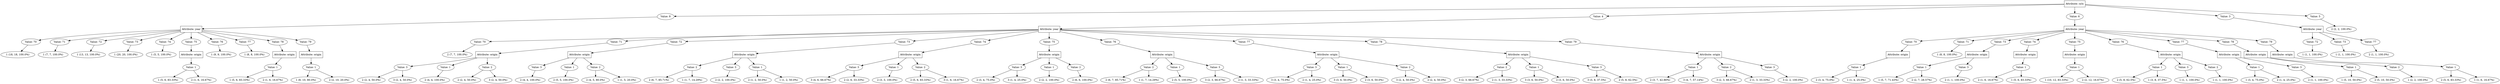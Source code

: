 digraph {
	graph [rankdir=TB]
	4488266320 [label="Attribute: cyls" fillcolor=white shape=rectangle style=filled]
	"\"4488266320_8\"" [label="Value: 8" fillcolor=white shape=oval style=filled]
	4488266320 -> "\"4488266320_8\""
	"\"4488266320_8\"" -> 4488264720
	4488264720 [label="Attribute: year" fillcolor=white shape=rectangle style=filled]
	"\"4488264720_70\"" [label="Value: 70" fillcolor=white shape=oval style=filled]
	4488264720 -> "\"4488264720_70\""
	"\"4488264720_70\"" -> 4488264592
	4488264592 [label="1 (18, 18, 100.0%)" fillcolor=white shape=oval style=filled]
	"\"4488264720_71\"" [label="Value: 71" fillcolor=white shape=oval style=filled]
	4488264720 -> "\"4488264720_71\""
	"\"4488264720_71\"" -> 4488252688
	4488252688 [label="1 (7, 7, 100.0%)" fillcolor=white shape=oval style=filled]
	"\"4488264720_72\"" [label="Value: 72" fillcolor=white shape=oval style=filled]
	4488264720 -> "\"4488264720_72\""
	"\"4488264720_72\"" -> 4488265232
	4488265232 [label="1 (13, 13, 100.0%)" fillcolor=white shape=oval style=filled]
	"\"4488264720_73\"" [label="Value: 73" fillcolor=white shape=oval style=filled]
	4488264720 -> "\"4488264720_73\""
	"\"4488264720_73\"" -> 4488265424
	4488265424 [label="1 (20, 20, 100.0%)" fillcolor=white shape=oval style=filled]
	"\"4488264720_74\"" [label="Value: 74" fillcolor=white shape=oval style=filled]
	4488264720 -> "\"4488264720_74\""
	"\"4488264720_74\"" -> 4488262544
	4488262544 [label="1 (5, 5, 100.0%)" fillcolor=white shape=oval style=filled]
	"\"4488264720_75\"" [label="Value: 75" fillcolor=white shape=oval style=filled]
	4488264720 -> "\"4488264720_75\""
	"\"4488264720_75\"" -> 4488253328
	4488253328 [label="Attribute: origin" fillcolor=white shape=rectangle style=filled]
	"\"4488253328_1\"" [label="Value: 1" fillcolor=white shape=oval style=filled]
	4488253328 -> "\"4488253328_1\""
	"\"4488253328_1\"" -> 4488261584
	4488261584 [label="1 (5, 6, 83.33%)" fillcolor=white shape=oval style=filled]
	"\"4488253328_1\"" -> 4488261648
	4488261648 [label="2 (1, 6, 16.67%)" fillcolor=white shape=oval style=filled]
	"\"4488264720_76\"" [label="Value: 76" fillcolor=white shape=oval style=filled]
	4488264720 -> "\"4488264720_76\""
	"\"4488264720_76\"" -> 4488264784
	4488264784 [label="1 (9, 9, 100.0%)" fillcolor=white shape=oval style=filled]
	"\"4488264720_77\"" [label="Value: 77" fillcolor=white shape=oval style=filled]
	4488264720 -> "\"4488264720_77\""
	"\"4488264720_77\"" -> 4488256592
	4488256592 [label="1 (8, 8, 100.0%)" fillcolor=white shape=oval style=filled]
	"\"4488264720_78\"" [label="Value: 78" fillcolor=white shape=oval style=filled]
	4488264720 -> "\"4488264720_78\""
	"\"4488264720_78\"" -> 4488258896
	4488258896 [label="Attribute: origin" fillcolor=white shape=rectangle style=filled]
	"\"4488258896_1\"" [label="Value: 1" fillcolor=white shape=oval style=filled]
	4488258896 -> "\"4488258896_1\""
	"\"4488258896_1\"" -> 4488262224
	4488262224 [label="1 (5, 6, 83.33%)" fillcolor=white shape=oval style=filled]
	"\"4488258896_1\"" -> 4488263696
	4488263696 [label="2 (1, 6, 16.67%)" fillcolor=white shape=oval style=filled]
	"\"4488264720_79\"" [label="Value: 79" fillcolor=white shape=oval style=filled]
	4488264720 -> "\"4488264720_79\""
	"\"4488264720_79\"" -> 4488262480
	4488262480 [label="Attribute: origin" fillcolor=white shape=rectangle style=filled]
	"\"4488262480_1\"" [label="Value: 1" fillcolor=white shape=oval style=filled]
	4488262480 -> "\"4488262480_1\""
	"\"4488262480_1\"" -> 4488253584
	4488253584 [label="1 (8, 10, 80.0%)" fillcolor=white shape=oval style=filled]
	"\"4488262480_1\"" -> 4488254160
	4488254160 [label="2 (2, 10, 20.0%)" fillcolor=white shape=oval style=filled]
	"\"4488266320_4\"" [label="Value: 4" fillcolor=white shape=oval style=filled]
	4488266320 -> "\"4488266320_4\""
	"\"4488266320_4\"" -> 4488215248
	4488215248 [label="Attribute: year" fillcolor=white shape=rectangle style=filled]
	"\"4488215248_70\"" [label="Value: 70" fillcolor=white shape=oval style=filled]
	4488215248 -> "\"4488215248_70\""
	"\"4488215248_70\"" -> 4488204112
	4488204112 [label="2 (7, 7, 100.0%)" fillcolor=white shape=oval style=filled]
	"\"4488215248_71\"" [label="Value: 71" fillcolor=white shape=oval style=filled]
	4488215248 -> "\"4488215248_71\""
	"\"4488215248_71\"" -> 4488213136
	4488213136 [label="Attribute: origin" fillcolor=white shape=rectangle style=filled]
	"\"4488213136_3\"" [label="Value: 3" fillcolor=white shape=oval style=filled]
	4488213136 -> "\"4488213136_3\""
	"\"4488213136_3\"" -> 4488216080
	4488216080 [label="2 (2, 4, 50.0%)" fillcolor=white shape=oval style=filled]
	"\"4488213136_3\"" -> 4488200784
	4488200784 [label="3 (2, 4, 50.0%)" fillcolor=white shape=oval style=filled]
	"\"4488213136_1\"" [label="Value: 1" fillcolor=white shape=oval style=filled]
	4488213136 -> "\"4488213136_1\""
	"\"4488213136_1\"" -> 4488202960
	4488202960 [label="2 (4, 4, 100.0%)" fillcolor=white shape=oval style=filled]
	"\"4488213136_2\"" [label="Value: 2" fillcolor=white shape=oval style=filled]
	4488213136 -> "\"4488213136_2\""
	"\"4488213136_2\"" -> 4488205840
	4488205840 [label="2 (2, 4, 50.0%)" fillcolor=white shape=oval style=filled]
	"\"4488213136_2\"" -> 4488209808
	4488209808 [label="3 (2, 4, 50.0%)" fillcolor=white shape=oval style=filled]
	"\"4488215248_72\"" [label="Value: 72" fillcolor=white shape=oval style=filled]
	4488215248 -> "\"4488215248_72\""
	"\"4488215248_72\"" -> 4488213520
	4488213520 [label="Attribute: origin" fillcolor=white shape=rectangle style=filled]
	"\"4488213520_3\"" [label="Value: 3" fillcolor=white shape=oval style=filled]
	4488213520 -> "\"4488213520_3\""
	"\"4488213520_3\"" -> 4488203792
	4488203792 [label="2 (4, 4, 100.0%)" fillcolor=white shape=oval style=filled]
	"\"4488213520_1\"" [label="Value: 1" fillcolor=white shape=oval style=filled]
	4488213520 -> "\"4488213520_1\""
	"\"4488213520_1\"" -> 4488216144
	4488216144 [label="2 (5, 5, 100.0%)" fillcolor=white shape=oval style=filled]
	"\"4488213520_2\"" [label="Value: 2" fillcolor=white shape=oval style=filled]
	4488213520 -> "\"4488213520_2\""
	"\"4488213520_2\"" -> 4488200272
	4488200272 [label="2 (4, 5, 80.0%)" fillcolor=white shape=oval style=filled]
	"\"4488213520_2\"" -> 4488207952
	4488207952 [label="1 (1, 5, 20.0%)" fillcolor=white shape=oval style=filled]
	"\"4488215248_73\"" [label="Value: 73" fillcolor=white shape=oval style=filled]
	4488215248 -> "\"4488215248_73\""
	"\"4488215248_73\"" -> 4488214352
	4488214352 [label="Attribute: origin" fillcolor=white shape=rectangle style=filled]
	"\"4488214352_2\"" [label="Value: 2" fillcolor=white shape=oval style=filled]
	4488214352 -> "\"4488214352_2\""
	"\"4488214352_2\"" -> 4488211984
	4488211984 [label="2 (6, 7, 85.71%)" fillcolor=white shape=oval style=filled]
	"\"4488214352_2\"" -> 4488215120
	4488215120 [label="1 (1, 7, 14.29%)" fillcolor=white shape=oval style=filled]
	"\"4488214352_3\"" [label="Value: 3" fillcolor=white shape=oval style=filled]
	4488214352 -> "\"4488214352_3\""
	"\"4488214352_3\"" -> 4488201424
	4488201424 [label="2 (2, 2, 100.0%)" fillcolor=white shape=oval style=filled]
	"\"4488214352_1\"" [label="Value: 1" fillcolor=white shape=oval style=filled]
	4488214352 -> "\"4488214352_1\""
	"\"4488214352_1\"" -> 4488202320
	4488202320 [label="2 (1, 2, 50.0%)" fillcolor=white shape=oval style=filled]
	"\"4488214352_1\"" -> 4488204368
	4488204368 [label="1 (1, 2, 50.0%)" fillcolor=white shape=oval style=filled]
	"\"4488215248_74\"" [label="Value: 74" fillcolor=white shape=oval style=filled]
	4488215248 -> "\"4488215248_74\""
	"\"4488215248_74\"" -> 4488201872
	4488201872 [label="Attribute: origin" fillcolor=white shape=rectangle style=filled]
	"\"4488201872_3\"" [label="Value: 3" fillcolor=white shape=oval style=filled]
	4488201872 -> "\"4488201872_3\""
	"\"4488201872_3\"" -> 4488208848
	4488208848 [label="3 (4, 6, 66.67%)" fillcolor=white shape=oval style=filled]
	"\"4488201872_3\"" -> 4488202704
	4488202704 [label="2 (2, 6, 33.33%)" fillcolor=white shape=oval style=filled]
	"\"4488201872_1\"" [label="Value: 1" fillcolor=white shape=oval style=filled]
	4488201872 -> "\"4488201872_1\""
	"\"4488201872_1\"" -> 4488200464
	4488200464 [label="2 (3, 3, 100.0%)" fillcolor=white shape=oval style=filled]
	"\"4488201872_2\"" [label="Value: 2" fillcolor=white shape=oval style=filled]
	4488201872 -> "\"4488201872_2\""
	"\"4488201872_2\"" -> 4488208080
	4488208080 [label="2 (5, 6, 83.33%)" fillcolor=white shape=oval style=filled]
	"\"4488201872_2\"" -> 4488207824
	4488207824 [label="3 (1, 6, 16.67%)" fillcolor=white shape=oval style=filled]
	"\"4488215248_75\"" [label="Value: 75" fillcolor=white shape=oval style=filled]
	4488215248 -> "\"4488215248_75\""
	"\"4488215248_75\"" -> 4488211216
	4488211216 [label="Attribute: origin" fillcolor=white shape=rectangle style=filled]
	"\"4488211216_3\"" [label="Value: 3" fillcolor=white shape=oval style=filled]
	4488211216 -> "\"4488211216_3\""
	"\"4488211216_3\"" -> 4488200336
	4488200336 [label="2 (3, 4, 75.0%)" fillcolor=white shape=oval style=filled]
	"\"4488211216_3\"" -> 4488213776
	4488213776 [label="3 (1, 4, 25.0%)" fillcolor=white shape=oval style=filled]
	"\"4488211216_1\"" [label="Value: 1" fillcolor=white shape=oval style=filled]
	4488211216 -> "\"4488211216_1\""
	"\"4488211216_1\"" -> 4488206160
	4488206160 [label="2 (2, 2, 100.0%)" fillcolor=white shape=oval style=filled]
	"\"4488211216_2\"" [label="Value: 2" fillcolor=white shape=oval style=filled]
	4488211216 -> "\"4488211216_2\""
	"\"4488211216_2\"" -> 4488210512
	4488210512 [label="2 (6, 6, 100.0%)" fillcolor=white shape=oval style=filled]
	"\"4488215248_76\"" [label="Value: 76" fillcolor=white shape=oval style=filled]
	4488215248 -> "\"4488215248_76\""
	"\"4488215248_76\"" -> 4488201360
	4488201360 [label="Attribute: origin" fillcolor=white shape=rectangle style=filled]
	"\"4488201360_2\"" [label="Value: 2" fillcolor=white shape=oval style=filled]
	4488201360 -> "\"4488201360_2\""
	"\"4488201360_2\"" -> 4488202512
	4488202512 [label="2 (6, 7, 85.71%)" fillcolor=white shape=oval style=filled]
	"\"4488201360_2\"" -> 4488214416
	4488214416 [label="1 (1, 7, 14.29%)" fillcolor=white shape=oval style=filled]
	"\"4488201360_1\"" [label="Value: 1" fillcolor=white shape=oval style=filled]
	4488201360 -> "\"4488201360_1\""
	"\"4488201360_1\"" -> 4488214544
	4488214544 [label="2 (5, 5, 100.0%)" fillcolor=white shape=oval style=filled]
	"\"4488201360_3\"" [label="Value: 3" fillcolor=white shape=oval style=filled]
	4488201360 -> "\"4488201360_3\""
	"\"4488201360_3\"" -> 4488213392
	4488213392 [label="3 (2, 3, 66.67%)" fillcolor=white shape=oval style=filled]
	"\"4488201360_3\"" -> 4488212560
	4488212560 [label="2 (1, 3, 33.33%)" fillcolor=white shape=oval style=filled]
	"\"4488215248_77\"" [label="Value: 77" fillcolor=white shape=oval style=filled]
	4488215248 -> "\"4488215248_77\""
	"\"4488215248_77\"" -> 4488204304
	4488204304 [label="Attribute: origin" fillcolor=white shape=rectangle style=filled]
	"\"4488204304_3\"" [label="Value: 3" fillcolor=white shape=oval style=filled]
	4488204304 -> "\"4488204304_3\""
	"\"4488204304_3\"" -> 4488211600
	4488211600 [label="3 (3, 4, 75.0%)" fillcolor=white shape=oval style=filled]
	"\"4488204304_3\"" -> 4488209616
	4488209616 [label="2 (1, 4, 25.0%)" fillcolor=white shape=oval style=filled]
	"\"4488204304_1\"" [label="Value: 1" fillcolor=white shape=oval style=filled]
	4488204304 -> "\"4488204304_1\""
	"\"4488204304_1\"" -> 4488208912
	4488208912 [label="3 (3, 6, 50.0%)" fillcolor=white shape=oval style=filled]
	"\"4488204304_1\"" -> 4488207312
	4488207312 [label="2 (3, 6, 50.0%)" fillcolor=white shape=oval style=filled]
	"\"4488204304_2\"" [label="Value: 2" fillcolor=white shape=oval style=filled]
	4488204304 -> "\"4488204304_2\""
	"\"4488204304_2\"" -> 4488213648
	4488213648 [label="3 (2, 4, 50.0%)" fillcolor=white shape=oval style=filled]
	"\"4488204304_2\"" -> 4488207760
	4488207760 [label="2 (2, 4, 50.0%)" fillcolor=white shape=oval style=filled]
	"\"4488215248_78\"" [label="Value: 78" fillcolor=white shape=oval style=filled]
	4488215248 -> "\"4488215248_78\""
	"\"4488215248_78\"" -> 4488205520
	4488205520 [label="Attribute: origin" fillcolor=white shape=rectangle style=filled]
	"\"4488205520_2\"" [label="Value: 2" fillcolor=white shape=oval style=filled]
	4488205520 -> "\"4488205520_2\""
	"\"4488205520_2\"" -> 4488205264
	4488205264 [label="3 (2, 3, 66.67%)" fillcolor=white shape=oval style=filled]
	"\"4488205520_2\"" -> 4488203536
	4488203536 [label="2 (1, 3, 33.33%)" fillcolor=white shape=oval style=filled]
	"\"4488205520_1\"" [label="Value: 1" fillcolor=white shape=oval style=filled]
	4488205520 -> "\"4488205520_1\""
	"\"4488205520_1\"" -> 4488200848
	4488200848 [label="3 (3, 6, 50.0%)" fillcolor=white shape=oval style=filled]
	"\"4488205520_1\"" -> 4488201104
	4488201104 [label="2 (3, 6, 50.0%)" fillcolor=white shape=oval style=filled]
	"\"4488205520_3\"" [label="Value: 3" fillcolor=white shape=oval style=filled]
	4488205520 -> "\"4488205520_3\""
	"\"4488205520_3\"" -> 4488212432
	4488212432 [label="3 (3, 8, 37.5%)" fillcolor=white shape=oval style=filled]
	"\"4488205520_3\"" -> 4488214608
	4488214608 [label="2 (5, 8, 62.5%)" fillcolor=white shape=oval style=filled]
	"\"4488215248_79\"" [label="Value: 79" fillcolor=white shape=oval style=filled]
	4488215248 -> "\"4488215248_79\""
	"\"4488215248_79\"" -> 4488206416
	4488206416 [label="Attribute: origin" fillcolor=white shape=rectangle style=filled]
	"\"4488206416_1\"" [label="Value: 1" fillcolor=white shape=oval style=filled]
	4488206416 -> "\"4488206416_1\""
	"\"4488206416_1\"" -> 4488203600
	4488203600 [label="2 (3, 7, 42.86%)" fillcolor=white shape=oval style=filled]
	"\"4488206416_1\"" -> 4488207248
	4488207248 [label="3 (4, 7, 57.14%)" fillcolor=white shape=oval style=filled]
	"\"4488206416_2\"" [label="Value: 2" fillcolor=white shape=oval style=filled]
	4488206416 -> "\"4488206416_2\""
	"\"4488206416_2\"" -> 4488212624
	4488212624 [label="3 (2, 3, 66.67%)" fillcolor=white shape=oval style=filled]
	"\"4488206416_2\"" -> 4488206224
	4488206224 [label="2 (1, 3, 33.33%)" fillcolor=white shape=oval style=filled]
	"\"4488206416_3\"" [label="Value: 3" fillcolor=white shape=oval style=filled]
	4488206416 -> "\"4488206416_3\""
	"\"4488206416_3\"" -> 4488204496
	4488204496 [label="3 (2, 2, 100.0%)" fillcolor=white shape=oval style=filled]
	"\"4488266320_6\"" [label="Value: 6" fillcolor=white shape=oval style=filled]
	4488266320 -> "\"4488266320_6\""
	"\"4488266320_6\"" -> 4488256272
	4488256272 [label="Attribute: year" fillcolor=white shape=rectangle style=filled]
	"\"4488256272_70\"" [label="Value: 70" fillcolor=white shape=oval style=filled]
	4488256272 -> "\"4488256272_70\""
	"\"4488256272_70\"" -> 4488255312
	4488255312 [label="Attribute: origin" fillcolor=white shape=rectangle style=filled]
	"\"4488255312_1\"" [label="Value: 1" fillcolor=white shape=oval style=filled]
	4488255312 -> "\"4488255312_1\""
	"\"4488255312_1\"" -> 4488257744
	4488257744 [label="2 (3, 4, 75.0%)" fillcolor=white shape=oval style=filled]
	"\"4488255312_1\"" -> 4488255760
	4488255760 [label="1 (1, 4, 25.0%)" fillcolor=white shape=oval style=filled]
	"\"4488256272_71\"" [label="Value: 71" fillcolor=white shape=oval style=filled]
	4488256272 -> "\"4488256272_71\""
	"\"4488256272_71\"" -> 4488264016
	4488264016 [label="1 (8, 8, 100.0%)" fillcolor=white shape=oval style=filled]
	"\"4488256272_73\"" [label="Value: 73" fillcolor=white shape=oval style=filled]
	4488256272 -> "\"4488256272_73\""
	"\"4488256272_73\"" -> 4488262160
	4488262160 [label="Attribute: origin" fillcolor=white shape=rectangle style=filled]
	"\"4488262160_1\"" [label="Value: 1" fillcolor=white shape=oval style=filled]
	4488262160 -> "\"4488262160_1\""
	"\"4488262160_1\"" -> 4488259536
	4488259536 [label="1 (5, 7, 71.43%)" fillcolor=white shape=oval style=filled]
	"\"4488262160_1\"" -> 4488252432
	4488252432 [label="2 (2, 7, 28.57%)" fillcolor=white shape=oval style=filled]
	"\"4488262160_3\"" [label="Value: 3" fillcolor=white shape=oval style=filled]
	4488262160 -> "\"4488262160_3\""
	"\"4488262160_3\"" -> 4488255376
	4488255376 [label="2 (1, 1, 100.0%)" fillcolor=white shape=oval style=filled]
	"\"4488256272_74\"" [label="Value: 74" fillcolor=white shape=oval style=filled]
	4488256272 -> "\"4488256272_74\""
	"\"4488256272_74\"" -> 4488253136
	4488253136 [label="Attribute: origin" fillcolor=white shape=rectangle style=filled]
	"\"4488253136_1\"" [label="Value: 1" fillcolor=white shape=oval style=filled]
	4488253136 -> "\"4488253136_1\""
	"\"4488253136_1\"" -> 4488259088
	4488259088 [label="2 (1, 6, 16.67%)" fillcolor=white shape=oval style=filled]
	"\"4488253136_1\"" -> 4488264656
	4488264656 [label="1 (5, 6, 83.33%)" fillcolor=white shape=oval style=filled]
	"\"4488256272_75\"" [label="Value: 75" fillcolor=white shape=oval style=filled]
	4488256272 -> "\"4488256272_75\""
	"\"4488256272_75\"" -> 4488257040
	4488257040 [label="Attribute: origin" fillcolor=white shape=rectangle style=filled]
	"\"4488257040_1\"" [label="Value: 1" fillcolor=white shape=oval style=filled]
	4488257040 -> "\"4488257040_1\""
	"\"4488257040_1\"" -> 4488259664
	4488259664 [label="1 (10, 12, 83.33%)" fillcolor=white shape=oval style=filled]
	"\"4488257040_1\"" -> 4488252112
	4488252112 [label="2 (2, 12, 16.67%)" fillcolor=white shape=oval style=filled]
	"\"4488256272_76\"" [label="Value: 76" fillcolor=white shape=oval style=filled]
	4488256272 -> "\"4488256272_76\""
	"\"4488256272_76\"" -> 4488260176
	4488260176 [label="Attribute: origin" fillcolor=white shape=rectangle style=filled]
	"\"4488260176_1\"" [label="Value: 1" fillcolor=white shape=oval style=filled]
	4488260176 -> "\"4488260176_1\""
	"\"4488260176_1\"" -> 4488258448
	4488258448 [label="2 (5, 8, 62.5%)" fillcolor=white shape=oval style=filled]
	"\"4488260176_1\"" -> 4488258320
	4488258320 [label="1 (3, 8, 37.5%)" fillcolor=white shape=oval style=filled]
	"\"4488260176_3\"" [label="Value: 3" fillcolor=white shape=oval style=filled]
	4488260176 -> "\"4488260176_3\""
	"\"4488260176_3\"" -> 4488256720
	4488256720 [label="1 (1, 1, 100.0%)" fillcolor=white shape=oval style=filled]
	"\"4488260176_2\"" [label="Value: 2" fillcolor=white shape=oval style=filled]
	4488260176 -> "\"4488260176_2\""
	"\"4488260176_2\"" -> 4488256528
	4488256528 [label="1 (1, 1, 100.0%)" fillcolor=white shape=oval style=filled]
	"\"4488256272_77\"" [label="Value: 77" fillcolor=white shape=oval style=filled]
	4488256272 -> "\"4488256272_77\""
	"\"4488256272_77\"" -> 4488257168
	4488257168 [label="Attribute: origin" fillcolor=white shape=rectangle style=filled]
	"\"4488257168_1\"" [label="Value: 1" fillcolor=white shape=oval style=filled]
	4488257168 -> "\"4488257168_1\""
	"\"4488257168_1\"" -> 4488251600
	4488251600 [label="1 (3, 4, 75.0%)" fillcolor=white shape=oval style=filled]
	"\"4488257168_1\"" -> 4488254416
	4488254416 [label="2 (1, 4, 25.0%)" fillcolor=white shape=oval style=filled]
	"\"4488257168_3\"" [label="Value: 3" fillcolor=white shape=oval style=filled]
	4488257168 -> "\"4488257168_3\""
	"\"4488257168_3\"" -> 4488259920
	4488259920 [label="2 (1, 1, 100.0%)" fillcolor=white shape=oval style=filled]
	"\"4488256272_78\"" [label="Value: 78" fillcolor=white shape=oval style=filled]
	4488256272 -> "\"4488256272_78\""
	"\"4488256272_78\"" -> 4488265040
	4488265040 [label="Attribute: origin" fillcolor=white shape=rectangle style=filled]
	"\"4488265040_1\"" [label="Value: 1" fillcolor=white shape=oval style=filled]
	4488265040 -> "\"4488265040_1\""
	"\"4488265040_1\"" -> 4488256464
	4488256464 [label="1 (5, 10, 50.0%)" fillcolor=white shape=oval style=filled]
	"\"4488265040_1\"" -> 4488254736
	4488254736 [label="2 (5, 10, 50.0%)" fillcolor=white shape=oval style=filled]
	"\"4488265040_2\"" [label="Value: 2" fillcolor=white shape=oval style=filled]
	4488265040 -> "\"4488265040_2\""
	"\"4488265040_2\"" -> 4488257680
	4488257680 [label="1 (2, 2, 100.0%)" fillcolor=white shape=oval style=filled]
	"\"4488256272_79\"" [label="Value: 79" fillcolor=white shape=oval style=filled]
	4488256272 -> "\"4488256272_79\""
	"\"4488256272_79\"" -> 4488264464
	4488264464 [label="Attribute: origin" fillcolor=white shape=rectangle style=filled]
	"\"4488264464_1\"" [label="Value: 1" fillcolor=white shape=oval style=filled]
	4488264464 -> "\"4488264464_1\""
	"\"4488264464_1\"" -> 4488251920
	4488251920 [label="2 (5, 6, 83.33%)" fillcolor=white shape=oval style=filled]
	"\"4488264464_1\"" -> 4488259152
	4488259152 [label="1 (1, 6, 16.67%)" fillcolor=white shape=oval style=filled]
	"\"4488266320_3\"" [label="Value: 3" fillcolor=white shape=oval style=filled]
	4488266320 -> "\"4488266320_3\""
	"\"4488266320_3\"" -> 4488286416
	4488286416 [label="Attribute: year" fillcolor=white shape=rectangle style=filled]
	"\"4488286416_72\"" [label="Value: 72" fillcolor=white shape=oval style=filled]
	4488286416 -> "\"4488286416_72\""
	"\"4488286416_72\"" -> 4488286736
	4488286736 [label="1 (1, 1, 100.0%)" fillcolor=white shape=oval style=filled]
	"\"4488286416_73\"" [label="Value: 73" fillcolor=white shape=oval style=filled]
	4488286416 -> "\"4488286416_73\""
	"\"4488286416_73\"" -> 4488285840
	4488285840 [label="1 (1, 1, 100.0%)" fillcolor=white shape=oval style=filled]
	"\"4488286416_77\"" [label="Value: 77" fillcolor=white shape=oval style=filled]
	4488286416 -> "\"4488286416_77\""
	"\"4488286416_77\"" -> 4488291344
	4488291344 [label="2 (1, 1, 100.0%)" fillcolor=white shape=oval style=filled]
	"\"4488266320_5\"" [label="Value: 5" fillcolor=white shape=oval style=filled]
	4488266320 -> "\"4488266320_5\""
	"\"4488266320_5\"" -> 4387350288
	4387350288 [label="2 (2, 2, 100.0%)" fillcolor=white shape=oval style=filled]
}
